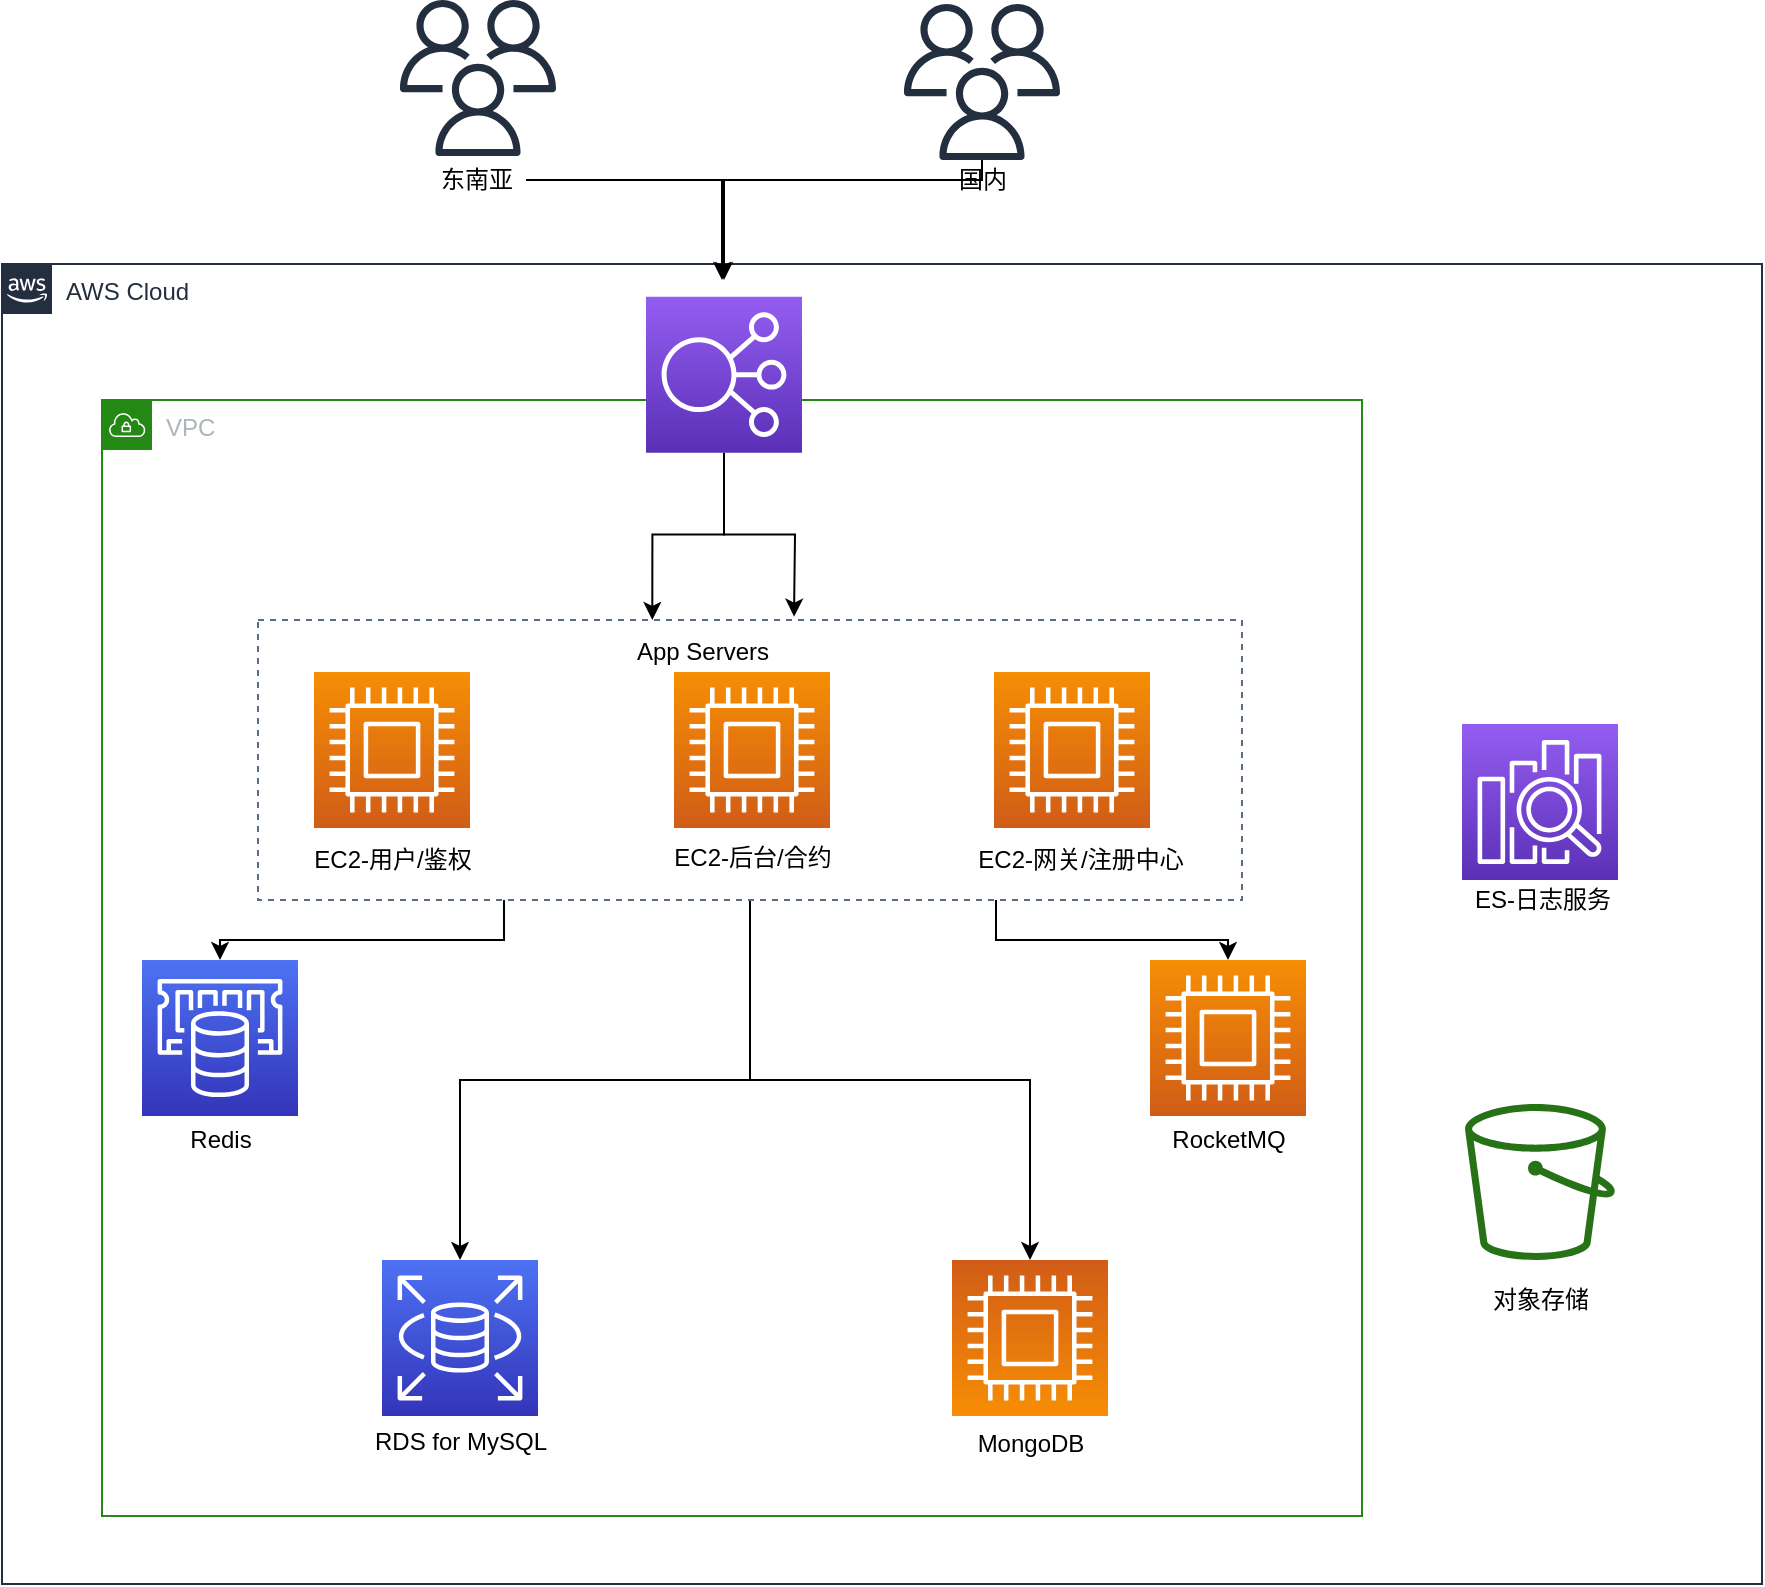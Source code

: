 <mxfile version="13.10.0" type="github">
  <diagram id="Ht1M8jgEwFfnCIfOTk4-" name="Page-1">
    <mxGraphModel dx="1351" dy="913" grid="1" gridSize="10" guides="1" tooltips="1" connect="1" arrows="1" fold="1" page="1" pageScale="1" pageWidth="1169" pageHeight="827" math="0" shadow="0">
      <root>
        <mxCell id="0" />
        <mxCell id="1" parent="0" />
        <mxCell id="MkqSjX4Nkq8uwL33J9a--1" value="AWS Cloud" style="points=[[0,0],[0.25,0],[0.5,0],[0.75,0],[1,0],[1,0.25],[1,0.5],[1,0.75],[1,1],[0.75,1],[0.5,1],[0.25,1],[0,1],[0,0.75],[0,0.5],[0,0.25]];outlineConnect=0;gradientColor=none;html=1;whiteSpace=wrap;fontSize=12;fontStyle=0;shape=mxgraph.aws4.group;grIcon=mxgraph.aws4.group_aws_cloud_alt;strokeColor=#232F3E;fillColor=none;verticalAlign=top;align=left;spacingLeft=30;fontColor=#232F3E;dashed=0;" vertex="1" parent="1">
          <mxGeometry x="110" y="132" width="880" height="660" as="geometry" />
        </mxCell>
        <mxCell id="MkqSjX4Nkq8uwL33J9a--3" value="VPC" style="points=[[0,0],[0.25,0],[0.5,0],[0.75,0],[1,0],[1,0.25],[1,0.5],[1,0.75],[1,1],[0.75,1],[0.5,1],[0.25,1],[0,1],[0,0.75],[0,0.5],[0,0.25]];outlineConnect=0;gradientColor=none;html=1;whiteSpace=wrap;fontSize=12;fontStyle=0;shape=mxgraph.aws4.group;grIcon=mxgraph.aws4.group_vpc;strokeColor=#248814;fillColor=none;verticalAlign=top;align=left;spacingLeft=30;fontColor=#AAB7B8;dashed=0;" vertex="1" parent="1">
          <mxGeometry x="160" y="200" width="630" height="558" as="geometry" />
        </mxCell>
        <mxCell id="MkqSjX4Nkq8uwL33J9a--5" value="" style="outlineConnect=0;fontColor=#232F3E;gradientColor=#F78E04;gradientDirection=north;fillColor=#D05C17;strokeColor=#ffffff;dashed=0;verticalLabelPosition=bottom;verticalAlign=top;align=center;html=1;fontSize=12;fontStyle=0;aspect=fixed;shape=mxgraph.aws4.resourceIcon;resIcon=mxgraph.aws4.compute;" vertex="1" parent="1">
          <mxGeometry x="266" y="336" width="78" height="78" as="geometry" />
        </mxCell>
        <mxCell id="MkqSjX4Nkq8uwL33J9a--6" value="" style="outlineConnect=0;fontColor=#232F3E;gradientColor=#F78E04;gradientDirection=north;fillColor=#D05C17;strokeColor=#ffffff;dashed=0;verticalLabelPosition=bottom;verticalAlign=top;align=center;html=1;fontSize=12;fontStyle=0;aspect=fixed;shape=mxgraph.aws4.resourceIcon;resIcon=mxgraph.aws4.compute;" vertex="1" parent="1">
          <mxGeometry x="446" y="336" width="78" height="78" as="geometry" />
        </mxCell>
        <mxCell id="MkqSjX4Nkq8uwL33J9a--7" value="" style="outlineConnect=0;fontColor=#232F3E;gradientColor=#F78E04;gradientDirection=north;fillColor=#D05C17;strokeColor=#ffffff;dashed=0;verticalLabelPosition=bottom;verticalAlign=top;align=center;html=1;fontSize=12;fontStyle=0;aspect=fixed;shape=mxgraph.aws4.resourceIcon;resIcon=mxgraph.aws4.compute;" vertex="1" parent="1">
          <mxGeometry x="606" y="336" width="78" height="78" as="geometry" />
        </mxCell>
        <mxCell id="MkqSjX4Nkq8uwL33J9a--8" value="" style="outlineConnect=0;fontColor=#232F3E;gradientColor=#4D72F3;gradientDirection=north;fillColor=#3334B9;strokeColor=#ffffff;dashed=0;verticalLabelPosition=bottom;verticalAlign=top;align=center;html=1;fontSize=12;fontStyle=0;aspect=fixed;shape=mxgraph.aws4.resourceIcon;resIcon=mxgraph.aws4.rds;" vertex="1" parent="1">
          <mxGeometry x="300" y="630" width="78" height="78" as="geometry" />
        </mxCell>
        <mxCell id="MkqSjX4Nkq8uwL33J9a--9" value="" style="outlineConnect=0;fontColor=#232F3E;gradientColor=#F78E04;gradientDirection=north;fillColor=#D05C17;strokeColor=#ffffff;dashed=0;verticalLabelPosition=bottom;verticalAlign=top;align=center;html=1;fontSize=12;fontStyle=0;aspect=fixed;shape=mxgraph.aws4.resourceIcon;resIcon=mxgraph.aws4.compute;direction=west;" vertex="1" parent="1">
          <mxGeometry x="585" y="630" width="78" height="78" as="geometry" />
        </mxCell>
        <mxCell id="MkqSjX4Nkq8uwL33J9a--31" style="edgeStyle=orthogonalEdgeStyle;rounded=0;orthogonalLoop=1;jettySize=auto;html=1;" edge="1" parent="1" source="MkqSjX4Nkq8uwL33J9a--10">
          <mxGeometry relative="1" as="geometry">
            <mxPoint x="506" y="308.32" as="targetPoint" />
          </mxGeometry>
        </mxCell>
        <mxCell id="MkqSjX4Nkq8uwL33J9a--32" style="edgeStyle=orthogonalEdgeStyle;rounded=0;orthogonalLoop=1;jettySize=auto;html=1;entryX=0.356;entryY=0.012;entryDx=0;entryDy=0;entryPerimeter=0;" edge="1" parent="1" source="MkqSjX4Nkq8uwL33J9a--10">
          <mxGeometry relative="1" as="geometry">
            <mxPoint x="435.152" y="310.0" as="targetPoint" />
            <Array as="points">
              <mxPoint x="471" y="267.32" />
              <mxPoint x="435" y="267.32" />
            </Array>
          </mxGeometry>
        </mxCell>
        <mxCell id="MkqSjX4Nkq8uwL33J9a--10" value="" style="outlineConnect=0;fontColor=#232F3E;gradientColor=#945DF2;gradientDirection=north;fillColor=#5A30B5;strokeColor=#ffffff;dashed=0;verticalLabelPosition=bottom;verticalAlign=top;align=center;html=1;fontSize=12;fontStyle=0;aspect=fixed;shape=mxgraph.aws4.resourceIcon;resIcon=mxgraph.aws4.elastic_load_balancing;" vertex="1" parent="1">
          <mxGeometry x="432" y="148.32" width="78" height="78" as="geometry" />
        </mxCell>
        <mxCell id="MkqSjX4Nkq8uwL33J9a--12" value="" style="outlineConnect=0;fontColor=#232F3E;gradientColor=none;fillColor=#277116;strokeColor=none;dashed=0;verticalLabelPosition=bottom;verticalAlign=top;align=center;html=1;fontSize=12;fontStyle=0;aspect=fixed;pointerEvents=1;shape=mxgraph.aws4.bucket;" vertex="1" parent="1">
          <mxGeometry x="841.5" y="552" width="75" height="78" as="geometry" />
        </mxCell>
        <mxCell id="MkqSjX4Nkq8uwL33J9a--13" value="" style="outlineConnect=0;fontColor=#232F3E;gradientColor=#945DF2;gradientDirection=north;fillColor=#5A30B5;strokeColor=#ffffff;dashed=0;verticalLabelPosition=bottom;verticalAlign=top;align=center;html=1;fontSize=12;fontStyle=0;aspect=fixed;shape=mxgraph.aws4.resourceIcon;resIcon=mxgraph.aws4.elasticsearch_service;" vertex="1" parent="1">
          <mxGeometry x="840" y="362" width="78" height="78" as="geometry" />
        </mxCell>
        <mxCell id="MkqSjX4Nkq8uwL33J9a--14" value="" style="outlineConnect=0;fontColor=#232F3E;gradientColor=none;fillColor=#232F3E;strokeColor=none;dashed=0;verticalLabelPosition=bottom;verticalAlign=top;align=center;html=1;fontSize=12;fontStyle=0;aspect=fixed;pointerEvents=1;shape=mxgraph.aws4.users;" vertex="1" parent="1">
          <mxGeometry x="309" width="78" height="78" as="geometry" />
        </mxCell>
        <mxCell id="MkqSjX4Nkq8uwL33J9a--44" style="edgeStyle=orthogonalEdgeStyle;rounded=0;orthogonalLoop=1;jettySize=auto;html=1;" edge="1" parent="1" source="MkqSjX4Nkq8uwL33J9a--15">
          <mxGeometry relative="1" as="geometry">
            <mxPoint x="470.0" y="140" as="targetPoint" />
            <Array as="points">
              <mxPoint x="600" y="90" />
              <mxPoint x="470" y="90" />
            </Array>
          </mxGeometry>
        </mxCell>
        <mxCell id="MkqSjX4Nkq8uwL33J9a--15" value="" style="outlineConnect=0;fontColor=#232F3E;gradientColor=none;fillColor=#232F3E;strokeColor=none;dashed=0;verticalLabelPosition=bottom;verticalAlign=top;align=center;html=1;fontSize=12;fontStyle=0;aspect=fixed;pointerEvents=1;shape=mxgraph.aws4.users;" vertex="1" parent="1">
          <mxGeometry x="561" y="2" width="78" height="78" as="geometry" />
        </mxCell>
        <mxCell id="MkqSjX4Nkq8uwL33J9a--16" value="" style="outlineConnect=0;fontColor=#232F3E;gradientColor=#4D72F3;gradientDirection=north;fillColor=#3334B9;strokeColor=#ffffff;dashed=0;verticalLabelPosition=bottom;verticalAlign=top;align=center;html=1;fontSize=12;fontStyle=0;aspect=fixed;shape=mxgraph.aws4.resourceIcon;resIcon=mxgraph.aws4.elasticache;" vertex="1" parent="1">
          <mxGeometry x="180" y="480" width="78" height="78" as="geometry" />
        </mxCell>
        <mxCell id="MkqSjX4Nkq8uwL33J9a--17" value="" style="outlineConnect=0;fontColor=#232F3E;gradientColor=#F78E04;gradientDirection=north;fillColor=#D05C17;strokeColor=#ffffff;dashed=0;verticalLabelPosition=bottom;verticalAlign=top;align=center;html=1;fontSize=12;fontStyle=0;aspect=fixed;shape=mxgraph.aws4.resourceIcon;resIcon=mxgraph.aws4.compute;" vertex="1" parent="1">
          <mxGeometry x="684" y="480" width="78" height="78" as="geometry" />
        </mxCell>
        <mxCell id="MkqSjX4Nkq8uwL33J9a--26" style="edgeStyle=orthogonalEdgeStyle;rounded=0;orthogonalLoop=1;jettySize=auto;html=1;exitX=0.25;exitY=1;exitDx=0;exitDy=0;" edge="1" parent="1" source="MkqSjX4Nkq8uwL33J9a--18" target="MkqSjX4Nkq8uwL33J9a--16">
          <mxGeometry relative="1" as="geometry" />
        </mxCell>
        <mxCell id="MkqSjX4Nkq8uwL33J9a--27" style="edgeStyle=orthogonalEdgeStyle;rounded=0;orthogonalLoop=1;jettySize=auto;html=1;exitX=0.75;exitY=1;exitDx=0;exitDy=0;" edge="1" parent="1" source="MkqSjX4Nkq8uwL33J9a--18" target="MkqSjX4Nkq8uwL33J9a--17">
          <mxGeometry relative="1" as="geometry" />
        </mxCell>
        <mxCell id="MkqSjX4Nkq8uwL33J9a--28" style="edgeStyle=orthogonalEdgeStyle;rounded=0;orthogonalLoop=1;jettySize=auto;html=1;exitX=0.5;exitY=1;exitDx=0;exitDy=0;" edge="1" parent="1" source="MkqSjX4Nkq8uwL33J9a--18" target="MkqSjX4Nkq8uwL33J9a--8">
          <mxGeometry relative="1" as="geometry" />
        </mxCell>
        <mxCell id="MkqSjX4Nkq8uwL33J9a--30" style="edgeStyle=orthogonalEdgeStyle;rounded=0;orthogonalLoop=1;jettySize=auto;html=1;exitX=0.5;exitY=1;exitDx=0;exitDy=0;" edge="1" parent="1" source="MkqSjX4Nkq8uwL33J9a--18" target="MkqSjX4Nkq8uwL33J9a--9">
          <mxGeometry relative="1" as="geometry" />
        </mxCell>
        <mxCell id="MkqSjX4Nkq8uwL33J9a--18" value="" style="fillColor=none;strokeColor=#5A6C86;dashed=1;verticalAlign=top;fontStyle=0;fontColor=#5A6C86;" vertex="1" parent="1">
          <mxGeometry x="238" y="310" width="492" height="140" as="geometry" />
        </mxCell>
        <mxCell id="MkqSjX4Nkq8uwL33J9a--19" value="RDS for MySQL&lt;br&gt;" style="text;html=1;align=center;verticalAlign=middle;resizable=0;points=[];autosize=1;" vertex="1" parent="1">
          <mxGeometry x="289" y="711" width="100" height="20" as="geometry" />
        </mxCell>
        <mxCell id="MkqSjX4Nkq8uwL33J9a--20" value="MongoDB" style="text;html=1;align=center;verticalAlign=middle;resizable=0;points=[];autosize=1;" vertex="1" parent="1">
          <mxGeometry x="589" y="712" width="70" height="20" as="geometry" />
        </mxCell>
        <mxCell id="MkqSjX4Nkq8uwL33J9a--22" value="App Servers" style="text;html=1;resizable=0;autosize=1;align=center;verticalAlign=middle;points=[];fillColor=none;strokeColor=none;rounded=0;" vertex="1" parent="1">
          <mxGeometry x="420" y="316" width="80" height="20" as="geometry" />
        </mxCell>
        <mxCell id="MkqSjX4Nkq8uwL33J9a--34" value="Redis" style="text;html=1;align=center;verticalAlign=middle;resizable=0;points=[];autosize=1;" vertex="1" parent="1">
          <mxGeometry x="194" y="560" width="50" height="20" as="geometry" />
        </mxCell>
        <mxCell id="MkqSjX4Nkq8uwL33J9a--35" value="RocketMQ" style="text;html=1;align=center;verticalAlign=middle;resizable=0;points=[];autosize=1;" vertex="1" parent="1">
          <mxGeometry x="688" y="560" width="70" height="20" as="geometry" />
        </mxCell>
        <mxCell id="MkqSjX4Nkq8uwL33J9a--36" value="EC2-用户/鉴权" style="text;html=1;align=center;verticalAlign=middle;resizable=0;points=[];autosize=1;" vertex="1" parent="1">
          <mxGeometry x="260" y="420" width="90" height="20" as="geometry" />
        </mxCell>
        <mxCell id="MkqSjX4Nkq8uwL33J9a--37" value="EC2-后台/合约" style="text;html=1;align=center;verticalAlign=middle;resizable=0;points=[];autosize=1;" vertex="1" parent="1">
          <mxGeometry x="440" y="419" width="90" height="20" as="geometry" />
        </mxCell>
        <mxCell id="MkqSjX4Nkq8uwL33J9a--38" value="EC2-网关/注册中心" style="text;html=1;align=center;verticalAlign=middle;resizable=0;points=[];autosize=1;" vertex="1" parent="1">
          <mxGeometry x="589" y="420" width="120" height="20" as="geometry" />
        </mxCell>
        <mxCell id="MkqSjX4Nkq8uwL33J9a--39" value="ES-日志服务" style="text;html=1;align=center;verticalAlign=middle;resizable=0;points=[];autosize=1;" vertex="1" parent="1">
          <mxGeometry x="840" y="440" width="80" height="20" as="geometry" />
        </mxCell>
        <mxCell id="MkqSjX4Nkq8uwL33J9a--40" value="对象存储" style="text;html=1;align=center;verticalAlign=middle;resizable=0;points=[];autosize=1;" vertex="1" parent="1">
          <mxGeometry x="849" y="640" width="60" height="20" as="geometry" />
        </mxCell>
        <mxCell id="MkqSjX4Nkq8uwL33J9a--43" style="edgeStyle=orthogonalEdgeStyle;rounded=0;orthogonalLoop=1;jettySize=auto;html=1;" edge="1" parent="1" source="MkqSjX4Nkq8uwL33J9a--41">
          <mxGeometry relative="1" as="geometry">
            <mxPoint x="471" y="140" as="targetPoint" />
            <Array as="points">
              <mxPoint x="471" y="90" />
            </Array>
          </mxGeometry>
        </mxCell>
        <mxCell id="MkqSjX4Nkq8uwL33J9a--41" value="东南亚" style="text;html=1;align=center;verticalAlign=middle;resizable=0;points=[];autosize=1;" vertex="1" parent="1">
          <mxGeometry x="322" y="80" width="50" height="20" as="geometry" />
        </mxCell>
        <mxCell id="MkqSjX4Nkq8uwL33J9a--42" value="国内" style="text;html=1;align=center;verticalAlign=middle;resizable=0;points=[];autosize=1;" vertex="1" parent="1">
          <mxGeometry x="580" y="80" width="40" height="20" as="geometry" />
        </mxCell>
      </root>
    </mxGraphModel>
  </diagram>
</mxfile>
